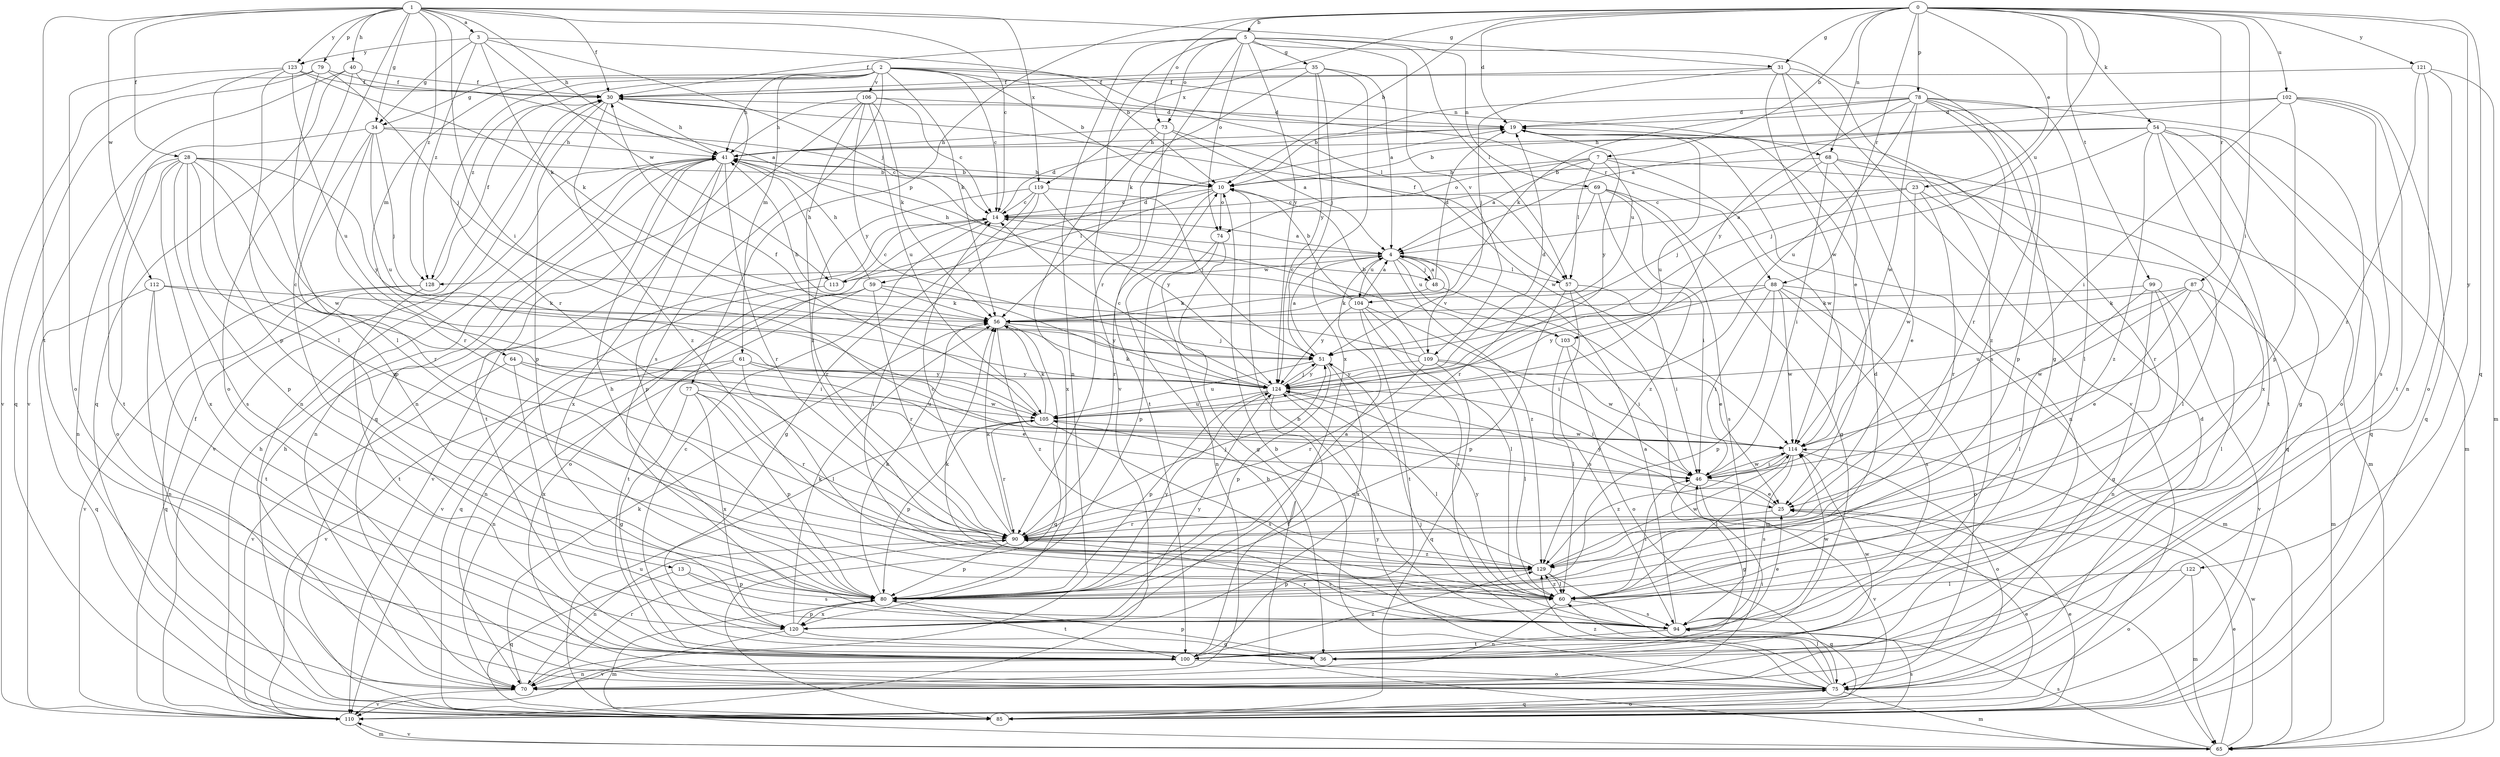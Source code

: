 strict digraph  {
0;
1;
2;
3;
4;
5;
7;
10;
13;
14;
19;
23;
25;
28;
30;
31;
34;
35;
36;
40;
41;
46;
48;
51;
54;
56;
57;
59;
60;
61;
64;
65;
68;
69;
70;
73;
74;
75;
77;
78;
79;
80;
85;
87;
88;
90;
94;
99;
100;
102;
103;
104;
105;
106;
109;
110;
112;
113;
114;
119;
120;
121;
122;
123;
124;
128;
129;
0 -> 5  [label=b];
0 -> 7  [label=b];
0 -> 10  [label=b];
0 -> 19  [label=d];
0 -> 23  [label=e];
0 -> 31  [label=g];
0 -> 46  [label=i];
0 -> 54  [label=k];
0 -> 68  [label=n];
0 -> 73  [label=o];
0 -> 77  [label=p];
0 -> 78  [label=p];
0 -> 85  [label=q];
0 -> 87  [label=r];
0 -> 88  [label=r];
0 -> 99  [label=t];
0 -> 102  [label=u];
0 -> 103  [label=u];
0 -> 119  [label=x];
0 -> 121  [label=y];
0 -> 122  [label=y];
1 -> 3  [label=a];
1 -> 13  [label=c];
1 -> 14  [label=c];
1 -> 28  [label=f];
1 -> 30  [label=f];
1 -> 31  [label=g];
1 -> 34  [label=g];
1 -> 40  [label=h];
1 -> 41  [label=h];
1 -> 46  [label=i];
1 -> 79  [label=p];
1 -> 100  [label=t];
1 -> 112  [label=w];
1 -> 119  [label=x];
1 -> 123  [label=y];
1 -> 128  [label=z];
2 -> 10  [label=b];
2 -> 14  [label=c];
2 -> 34  [label=g];
2 -> 41  [label=h];
2 -> 56  [label=k];
2 -> 57  [label=l];
2 -> 61  [label=m];
2 -> 64  [label=m];
2 -> 68  [label=n];
2 -> 88  [label=r];
2 -> 90  [label=r];
2 -> 94  [label=s];
2 -> 106  [label=v];
2 -> 128  [label=z];
3 -> 10  [label=b];
3 -> 34  [label=g];
3 -> 48  [label=j];
3 -> 56  [label=k];
3 -> 113  [label=w];
3 -> 123  [label=y];
3 -> 128  [label=z];
4 -> 48  [label=j];
4 -> 57  [label=l];
4 -> 103  [label=u];
4 -> 104  [label=u];
4 -> 109  [label=v];
4 -> 113  [label=w];
4 -> 128  [label=z];
4 -> 129  [label=z];
5 -> 30  [label=f];
5 -> 35  [label=g];
5 -> 36  [label=g];
5 -> 57  [label=l];
5 -> 69  [label=n];
5 -> 70  [label=n];
5 -> 73  [label=o];
5 -> 74  [label=o];
5 -> 90  [label=r];
5 -> 109  [label=v];
5 -> 110  [label=v];
5 -> 124  [label=y];
7 -> 4  [label=a];
7 -> 10  [label=b];
7 -> 57  [label=l];
7 -> 74  [label=o];
7 -> 90  [label=r];
7 -> 104  [label=u];
7 -> 114  [label=w];
10 -> 14  [label=c];
10 -> 41  [label=h];
10 -> 59  [label=l];
10 -> 74  [label=o];
10 -> 90  [label=r];
13 -> 80  [label=p];
13 -> 85  [label=q];
13 -> 94  [label=s];
14 -> 4  [label=a];
14 -> 19  [label=d];
14 -> 75  [label=o];
14 -> 110  [label=v];
19 -> 41  [label=h];
19 -> 70  [label=n];
19 -> 105  [label=u];
19 -> 124  [label=y];
23 -> 4  [label=a];
23 -> 14  [label=c];
23 -> 60  [label=l];
23 -> 90  [label=r];
23 -> 114  [label=w];
25 -> 90  [label=r];
25 -> 124  [label=y];
28 -> 10  [label=b];
28 -> 70  [label=n];
28 -> 75  [label=o];
28 -> 80  [label=p];
28 -> 90  [label=r];
28 -> 94  [label=s];
28 -> 114  [label=w];
28 -> 120  [label=x];
28 -> 124  [label=y];
28 -> 129  [label=z];
30 -> 19  [label=d];
30 -> 41  [label=h];
30 -> 70  [label=n];
30 -> 80  [label=p];
30 -> 85  [label=q];
30 -> 129  [label=z];
31 -> 25  [label=e];
31 -> 30  [label=f];
31 -> 51  [label=j];
31 -> 94  [label=s];
31 -> 110  [label=v];
31 -> 114  [label=w];
34 -> 14  [label=c];
34 -> 41  [label=h];
34 -> 51  [label=j];
34 -> 80  [label=p];
34 -> 90  [label=r];
34 -> 100  [label=t];
34 -> 105  [label=u];
35 -> 4  [label=a];
35 -> 30  [label=f];
35 -> 51  [label=j];
35 -> 56  [label=k];
35 -> 120  [label=x];
35 -> 124  [label=y];
36 -> 14  [label=c];
36 -> 80  [label=p];
40 -> 4  [label=a];
40 -> 30  [label=f];
40 -> 75  [label=o];
40 -> 85  [label=q];
40 -> 110  [label=v];
41 -> 10  [label=b];
41 -> 70  [label=n];
41 -> 80  [label=p];
41 -> 90  [label=r];
41 -> 100  [label=t];
41 -> 110  [label=v];
41 -> 120  [label=x];
46 -> 25  [label=e];
46 -> 36  [label=g];
46 -> 110  [label=v];
46 -> 114  [label=w];
48 -> 4  [label=a];
48 -> 19  [label=d];
48 -> 25  [label=e];
48 -> 56  [label=k];
51 -> 4  [label=a];
51 -> 80  [label=p];
51 -> 105  [label=u];
51 -> 120  [label=x];
51 -> 124  [label=y];
54 -> 10  [label=b];
54 -> 36  [label=g];
54 -> 41  [label=h];
54 -> 51  [label=j];
54 -> 65  [label=m];
54 -> 85  [label=q];
54 -> 100  [label=t];
54 -> 120  [label=x];
54 -> 129  [label=z];
56 -> 51  [label=j];
56 -> 85  [label=q];
56 -> 129  [label=z];
57 -> 30  [label=f];
57 -> 46  [label=i];
57 -> 65  [label=m];
57 -> 80  [label=p];
57 -> 94  [label=s];
59 -> 41  [label=h];
59 -> 56  [label=k];
59 -> 70  [label=n];
59 -> 85  [label=q];
59 -> 90  [label=r];
59 -> 100  [label=t];
59 -> 124  [label=y];
60 -> 46  [label=i];
60 -> 56  [label=k];
60 -> 70  [label=n];
60 -> 94  [label=s];
60 -> 124  [label=y];
60 -> 129  [label=z];
61 -> 60  [label=l];
61 -> 70  [label=n];
61 -> 110  [label=v];
61 -> 114  [label=w];
61 -> 124  [label=y];
64 -> 25  [label=e];
64 -> 110  [label=v];
64 -> 120  [label=x];
64 -> 124  [label=y];
65 -> 10  [label=b];
65 -> 25  [label=e];
65 -> 94  [label=s];
65 -> 110  [label=v];
65 -> 114  [label=w];
68 -> 10  [label=b];
68 -> 25  [label=e];
68 -> 46  [label=i];
68 -> 51  [label=j];
68 -> 65  [label=m];
68 -> 85  [label=q];
69 -> 14  [label=c];
69 -> 36  [label=g];
69 -> 46  [label=i];
69 -> 90  [label=r];
69 -> 94  [label=s];
69 -> 129  [label=z];
70 -> 46  [label=i];
70 -> 56  [label=k];
70 -> 90  [label=r];
70 -> 110  [label=v];
73 -> 4  [label=a];
73 -> 41  [label=h];
73 -> 100  [label=t];
73 -> 114  [label=w];
73 -> 120  [label=x];
74 -> 36  [label=g];
74 -> 70  [label=n];
74 -> 80  [label=p];
75 -> 10  [label=b];
75 -> 19  [label=d];
75 -> 51  [label=j];
75 -> 60  [label=l];
75 -> 65  [label=m];
75 -> 85  [label=q];
75 -> 124  [label=y];
75 -> 129  [label=z];
77 -> 36  [label=g];
77 -> 80  [label=p];
77 -> 90  [label=r];
77 -> 105  [label=u];
77 -> 120  [label=x];
78 -> 10  [label=b];
78 -> 19  [label=d];
78 -> 56  [label=k];
78 -> 60  [label=l];
78 -> 75  [label=o];
78 -> 80  [label=p];
78 -> 90  [label=r];
78 -> 105  [label=u];
78 -> 114  [label=w];
78 -> 124  [label=y];
78 -> 129  [label=z];
79 -> 30  [label=f];
79 -> 51  [label=j];
79 -> 60  [label=l];
79 -> 85  [label=q];
79 -> 110  [label=v];
80 -> 4  [label=a];
80 -> 19  [label=d];
80 -> 41  [label=h];
80 -> 56  [label=k];
80 -> 65  [label=m];
80 -> 100  [label=t];
80 -> 120  [label=x];
80 -> 124  [label=y];
85 -> 25  [label=e];
85 -> 41  [label=h];
85 -> 75  [label=o];
85 -> 94  [label=s];
85 -> 105  [label=u];
87 -> 25  [label=e];
87 -> 56  [label=k];
87 -> 60  [label=l];
87 -> 65  [label=m];
87 -> 105  [label=u];
87 -> 114  [label=w];
88 -> 46  [label=i];
88 -> 56  [label=k];
88 -> 65  [label=m];
88 -> 75  [label=o];
88 -> 80  [label=p];
88 -> 94  [label=s];
88 -> 114  [label=w];
88 -> 124  [label=y];
90 -> 14  [label=c];
90 -> 51  [label=j];
90 -> 56  [label=k];
90 -> 70  [label=n];
90 -> 80  [label=p];
90 -> 94  [label=s];
90 -> 129  [label=z];
94 -> 4  [label=a];
94 -> 10  [label=b];
94 -> 25  [label=e];
94 -> 90  [label=r];
94 -> 100  [label=t];
94 -> 114  [label=w];
99 -> 36  [label=g];
99 -> 56  [label=k];
99 -> 60  [label=l];
99 -> 70  [label=n];
99 -> 110  [label=v];
100 -> 70  [label=n];
100 -> 75  [label=o];
100 -> 114  [label=w];
100 -> 129  [label=z];
102 -> 4  [label=a];
102 -> 19  [label=d];
102 -> 46  [label=i];
102 -> 80  [label=p];
102 -> 85  [label=q];
102 -> 94  [label=s];
102 -> 100  [label=t];
103 -> 14  [label=c];
103 -> 46  [label=i];
103 -> 60  [label=l];
103 -> 75  [label=o];
104 -> 4  [label=a];
104 -> 10  [label=b];
104 -> 41  [label=h];
104 -> 46  [label=i];
104 -> 60  [label=l];
104 -> 94  [label=s];
104 -> 100  [label=t];
104 -> 124  [label=y];
105 -> 30  [label=f];
105 -> 56  [label=k];
105 -> 80  [label=p];
105 -> 90  [label=r];
105 -> 94  [label=s];
105 -> 114  [label=w];
106 -> 14  [label=c];
106 -> 19  [label=d];
106 -> 41  [label=h];
106 -> 56  [label=k];
106 -> 70  [label=n];
106 -> 105  [label=u];
106 -> 124  [label=y];
106 -> 129  [label=z];
109 -> 10  [label=b];
109 -> 41  [label=h];
109 -> 60  [label=l];
109 -> 85  [label=q];
109 -> 90  [label=r];
109 -> 114  [label=w];
109 -> 124  [label=y];
110 -> 25  [label=e];
110 -> 30  [label=f];
110 -> 41  [label=h];
110 -> 65  [label=m];
112 -> 46  [label=i];
112 -> 56  [label=k];
112 -> 70  [label=n];
112 -> 85  [label=q];
112 -> 100  [label=t];
113 -> 14  [label=c];
113 -> 19  [label=d];
113 -> 41  [label=h];
113 -> 110  [label=v];
114 -> 46  [label=i];
114 -> 60  [label=l];
114 -> 75  [label=o];
114 -> 94  [label=s];
114 -> 129  [label=z];
119 -> 14  [label=c];
119 -> 36  [label=g];
119 -> 51  [label=j];
119 -> 60  [label=l];
119 -> 90  [label=r];
119 -> 124  [label=y];
120 -> 36  [label=g];
120 -> 56  [label=k];
120 -> 80  [label=p];
120 -> 110  [label=v];
120 -> 124  [label=y];
121 -> 30  [label=f];
121 -> 65  [label=m];
121 -> 70  [label=n];
121 -> 75  [label=o];
121 -> 129  [label=z];
122 -> 60  [label=l];
122 -> 65  [label=m];
122 -> 75  [label=o];
123 -> 30  [label=f];
123 -> 56  [label=k];
123 -> 60  [label=l];
123 -> 75  [label=o];
123 -> 80  [label=p];
123 -> 105  [label=u];
124 -> 14  [label=c];
124 -> 19  [label=d];
124 -> 46  [label=i];
124 -> 51  [label=j];
124 -> 56  [label=k];
124 -> 60  [label=l];
124 -> 80  [label=p];
124 -> 100  [label=t];
124 -> 105  [label=u];
128 -> 30  [label=f];
128 -> 85  [label=q];
128 -> 100  [label=t];
128 -> 110  [label=v];
129 -> 60  [label=l];
129 -> 80  [label=p];
129 -> 85  [label=q];
129 -> 105  [label=u];
129 -> 114  [label=w];
}
